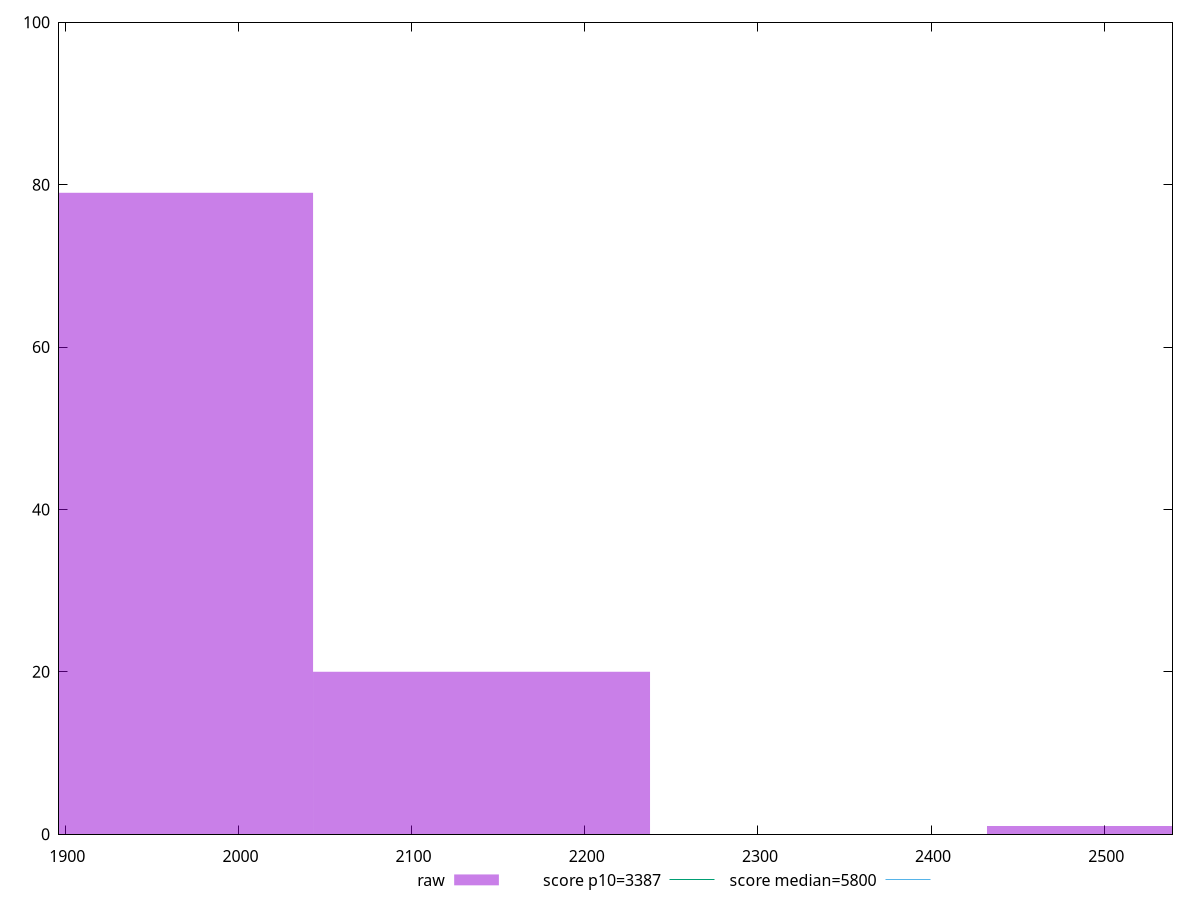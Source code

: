 reset

$raw <<EOF
2529.590634526368 1
1945.8389496356676 79
2140.4228445992344 20
EOF

set key outside below
set boxwidth 194.58389496356676
set xrange [1896.4170000000004:2539.4176930981066]
set yrange [0:100]
set trange [0:100]
set style fill transparent solid 0.5 noborder

set parametric
set terminal svg size 640, 490 enhanced background rgb 'white'
set output "report_00018_2021-02-10T15-25-16.877Z/speed-index/samples/pages+cached+noadtech/raw/histogram.svg"

plot $raw title "raw" with boxes, \
     3387,t title "score p10=3387", \
     5800,t title "score median=5800"

reset
